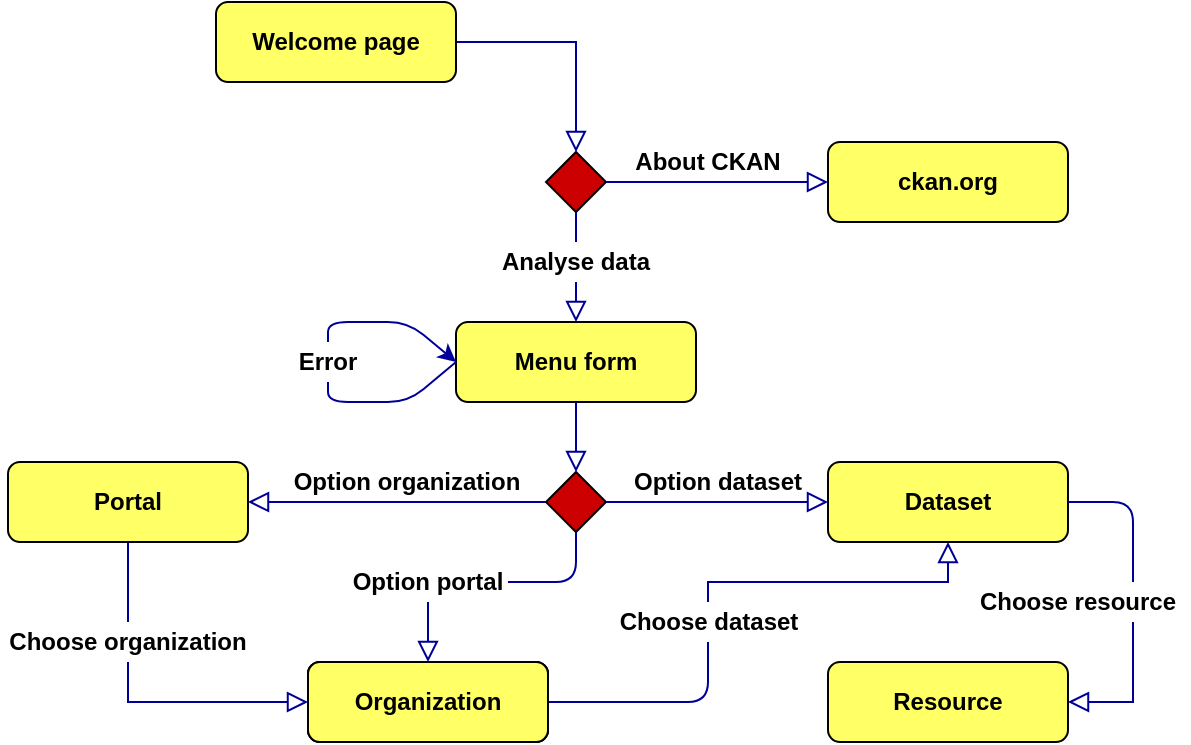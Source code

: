 <mxfile version="14.7.3" type="device"><diagram id="C5RBs43oDa-KdzZeNtuy" name="Page-1"><mxGraphModel dx="744" dy="422" grid="1" gridSize="10" guides="1" tooltips="1" connect="1" arrows="1" fold="1" page="1" pageScale="1" pageWidth="827" pageHeight="1169" math="0" shadow="0"><root><mxCell id="WIyWlLk6GJQsqaUBKTNV-0"/><mxCell id="WIyWlLk6GJQsqaUBKTNV-1" parent="WIyWlLk6GJQsqaUBKTNV-0"/><mxCell id="WIyWlLk6GJQsqaUBKTNV-2" value="" style="rounded=0;html=1;jettySize=auto;orthogonalLoop=1;fontSize=11;endArrow=block;endFill=0;endSize=8;strokeWidth=1;shadow=0;labelBackgroundColor=none;edgeStyle=orthogonalEdgeStyle;fillColor=#000066;strokeColor=#000099;" parent="WIyWlLk6GJQsqaUBKTNV-1" source="WIyWlLk6GJQsqaUBKTNV-3" target="WIyWlLk6GJQsqaUBKTNV-6" edge="1"><mxGeometry relative="1" as="geometry"/></mxCell><mxCell id="WIyWlLk6GJQsqaUBKTNV-3" value="&lt;b&gt;Welcome page&lt;/b&gt;" style="rounded=1;whiteSpace=wrap;html=1;fontSize=12;glass=0;strokeWidth=1;shadow=0;fillColor=#FFFF66;" parent="WIyWlLk6GJQsqaUBKTNV-1" vertex="1"><mxGeometry x="154" y="70" width="120" height="40" as="geometry"/></mxCell><mxCell id="WIyWlLk6GJQsqaUBKTNV-6" value="" style="rhombus;whiteSpace=wrap;html=1;shadow=0;fontFamily=Helvetica;fontSize=12;align=center;strokeWidth=1;spacing=6;spacingTop=-4;fillColor=#CC0000;" parent="WIyWlLk6GJQsqaUBKTNV-1" vertex="1"><mxGeometry x="319" y="145" width="30" height="30" as="geometry"/></mxCell><mxCell id="WIyWlLk6GJQsqaUBKTNV-7" value="&lt;b&gt;ckan.org&lt;/b&gt;" style="rounded=1;whiteSpace=wrap;html=1;fontSize=12;glass=0;strokeWidth=1;shadow=0;fillColor=#FFFF66;" parent="WIyWlLk6GJQsqaUBKTNV-1" vertex="1"><mxGeometry x="460" y="140" width="120" height="40" as="geometry"/></mxCell><mxCell id="IM0_rp4Td-BR8dCK3xy1-1" value="" style="rounded=0;html=1;jettySize=auto;orthogonalLoop=1;fontSize=11;endArrow=block;endFill=0;endSize=8;strokeWidth=1;shadow=0;labelBackgroundColor=none;edgeStyle=orthogonalEdgeStyle;entryX=0;entryY=0.5;entryDx=0;entryDy=0;exitX=1;exitY=0.5;exitDx=0;exitDy=0;strokeColor=#000099;" parent="WIyWlLk6GJQsqaUBKTNV-1" source="WIyWlLk6GJQsqaUBKTNV-6" target="WIyWlLk6GJQsqaUBKTNV-7" edge="1"><mxGeometry relative="1" as="geometry"><mxPoint x="344" y="110" as="sourcePoint"/><mxPoint x="344" y="155" as="targetPoint"/></mxGeometry></mxCell><mxCell id="IM0_rp4Td-BR8dCK3xy1-2" value="&lt;b&gt;About CKAN&lt;/b&gt;" style="text;html=1;strokeColor=none;fillColor=none;align=center;verticalAlign=middle;whiteSpace=wrap;rounded=0;" parent="WIyWlLk6GJQsqaUBKTNV-1" vertex="1"><mxGeometry x="360" y="140" width="80" height="20" as="geometry"/></mxCell><mxCell id="IM0_rp4Td-BR8dCK3xy1-4" value="" style="rounded=0;html=1;jettySize=auto;orthogonalLoop=1;fontSize=11;endArrow=block;endFill=0;endSize=8;strokeWidth=1;shadow=0;labelBackgroundColor=none;edgeStyle=orthogonalEdgeStyle;entryX=0.5;entryY=0;entryDx=0;entryDy=0;exitX=0.5;exitY=1;exitDx=0;exitDy=0;strokeColor=#000099;" parent="WIyWlLk6GJQsqaUBKTNV-1" source="IM0_rp4Td-BR8dCK3xy1-3" target="IM0_rp4Td-BR8dCK3xy1-5" edge="1"><mxGeometry relative="1" as="geometry"><mxPoint x="300" y="170" as="sourcePoint"/><mxPoint x="601" y="80" as="targetPoint"/></mxGeometry></mxCell><mxCell id="IM0_rp4Td-BR8dCK3xy1-5" value="&lt;b&gt;Menu form&lt;/b&gt;" style="rounded=1;whiteSpace=wrap;html=1;fontSize=12;glass=0;strokeWidth=1;shadow=0;fillColor=#FFFF66;" parent="WIyWlLk6GJQsqaUBKTNV-1" vertex="1"><mxGeometry x="274" y="230" width="120" height="40" as="geometry"/></mxCell><mxCell id="IM0_rp4Td-BR8dCK3xy1-3" value="&lt;b&gt;Analyse data&lt;/b&gt;" style="text;html=1;strokeColor=none;fillColor=none;align=center;verticalAlign=middle;whiteSpace=wrap;rounded=0;rotation=0;" parent="WIyWlLk6GJQsqaUBKTNV-1" vertex="1"><mxGeometry x="294" y="190" width="80" height="20" as="geometry"/></mxCell><mxCell id="IM0_rp4Td-BR8dCK3xy1-8" value="" style="endArrow=none;html=1;entryX=0.5;entryY=1;entryDx=0;entryDy=0;exitX=0.5;exitY=0;exitDx=0;exitDy=0;strokeColor=#000099;" parent="WIyWlLk6GJQsqaUBKTNV-1" source="IM0_rp4Td-BR8dCK3xy1-3" target="WIyWlLk6GJQsqaUBKTNV-6" edge="1"><mxGeometry width="50" height="50" relative="1" as="geometry"><mxPoint x="390" y="300" as="sourcePoint"/><mxPoint x="440" y="250" as="targetPoint"/></mxGeometry></mxCell><mxCell id="IM0_rp4Td-BR8dCK3xy1-9" value="" style="rhombus;whiteSpace=wrap;html=1;shadow=0;fontFamily=Helvetica;fontSize=12;align=center;strokeWidth=1;spacing=6;spacingTop=-4;fillColor=#CC0000;" parent="WIyWlLk6GJQsqaUBKTNV-1" vertex="1"><mxGeometry x="319" y="305" width="30" height="30" as="geometry"/></mxCell><mxCell id="IM0_rp4Td-BR8dCK3xy1-10" value="&lt;b&gt;Dataset&lt;/b&gt;" style="rounded=1;whiteSpace=wrap;html=1;fontSize=12;glass=0;strokeWidth=1;shadow=0;fillColor=#FFFF66;" parent="WIyWlLk6GJQsqaUBKTNV-1" vertex="1"><mxGeometry x="460" y="300" width="120" height="40" as="geometry"/></mxCell><mxCell id="IM0_rp4Td-BR8dCK3xy1-11" value="" style="rounded=0;html=1;jettySize=auto;orthogonalLoop=1;fontSize=11;endArrow=block;endFill=0;endSize=8;strokeWidth=1;shadow=0;labelBackgroundColor=none;edgeStyle=orthogonalEdgeStyle;entryX=0;entryY=0.5;entryDx=0;entryDy=0;exitX=1;exitY=0.5;exitDx=0;exitDy=0;strokeColor=#000099;" parent="WIyWlLk6GJQsqaUBKTNV-1" source="IM0_rp4Td-BR8dCK3xy1-9" target="IM0_rp4Td-BR8dCK3xy1-10" edge="1"><mxGeometry relative="1" as="geometry"><mxPoint x="344" y="270" as="sourcePoint"/><mxPoint x="344" y="315" as="targetPoint"/></mxGeometry></mxCell><mxCell id="IM0_rp4Td-BR8dCK3xy1-12" value="&lt;b&gt;Option dataset&lt;/b&gt;" style="text;html=1;strokeColor=none;fillColor=none;align=center;verticalAlign=middle;whiteSpace=wrap;rounded=0;" parent="WIyWlLk6GJQsqaUBKTNV-1" vertex="1"><mxGeometry x="360" y="300" width="90" height="20" as="geometry"/></mxCell><mxCell id="IM0_rp4Td-BR8dCK3xy1-13" value="" style="rounded=0;html=1;jettySize=auto;orthogonalLoop=1;fontSize=11;endArrow=block;endFill=0;endSize=8;strokeWidth=1;shadow=0;labelBackgroundColor=none;edgeStyle=orthogonalEdgeStyle;exitX=0.5;exitY=1;exitDx=0;exitDy=0;strokeColor=#000099;entryX=0.5;entryY=0;entryDx=0;entryDy=0;" parent="WIyWlLk6GJQsqaUBKTNV-1" source="IM0_rp4Td-BR8dCK3xy1-15" target="IM0_rp4Td-BR8dCK3xy1-38" edge="1"><mxGeometry relative="1" as="geometry"><mxPoint x="246" y="330" as="sourcePoint"/><mxPoint x="206" y="400" as="targetPoint"/><Array as="points"><mxPoint x="260" y="370"/></Array></mxGeometry></mxCell><mxCell id="IM0_rp4Td-BR8dCK3xy1-14" value="&lt;b&gt;Portal&lt;/b&gt;" style="rounded=1;whiteSpace=wrap;html=1;fontSize=12;glass=0;strokeWidth=1;shadow=0;fillColor=#FFFF66;" parent="WIyWlLk6GJQsqaUBKTNV-1" vertex="1"><mxGeometry x="50" y="300" width="120" height="40" as="geometry"/></mxCell><mxCell id="IM0_rp4Td-BR8dCK3xy1-15" value="&lt;b&gt;Option portal&lt;/b&gt;" style="text;html=1;strokeColor=none;fillColor=none;align=center;verticalAlign=middle;whiteSpace=wrap;rounded=0;rotation=0;" parent="WIyWlLk6GJQsqaUBKTNV-1" vertex="1"><mxGeometry x="220" y="350" width="80" height="20" as="geometry"/></mxCell><mxCell id="IM0_rp4Td-BR8dCK3xy1-16" value="" style="endArrow=none;html=1;entryX=0.5;entryY=1;entryDx=0;entryDy=0;exitX=1;exitY=0.5;exitDx=0;exitDy=0;strokeColor=#000099;edgeStyle=orthogonalEdgeStyle;" parent="WIyWlLk6GJQsqaUBKTNV-1" source="IM0_rp4Td-BR8dCK3xy1-15" target="IM0_rp4Td-BR8dCK3xy1-9" edge="1"><mxGeometry width="50" height="50" relative="1" as="geometry"><mxPoint x="390" y="460" as="sourcePoint"/><mxPoint x="440" y="410" as="targetPoint"/></mxGeometry></mxCell><mxCell id="IM0_rp4Td-BR8dCK3xy1-19" value="&lt;b&gt;Error&lt;/b&gt;" style="text;html=1;strokeColor=none;fillColor=none;align=center;verticalAlign=middle;whiteSpace=wrap;rounded=0;rotation=0;" parent="WIyWlLk6GJQsqaUBKTNV-1" vertex="1"><mxGeometry x="170" y="240" width="80" height="20" as="geometry"/></mxCell><mxCell id="IM0_rp4Td-BR8dCK3xy1-20" value="" style="endArrow=none;html=1;entryX=0;entryY=0.5;entryDx=0;entryDy=0;exitX=0.5;exitY=1;exitDx=0;exitDy=0;strokeColor=#000099;" parent="WIyWlLk6GJQsqaUBKTNV-1" source="IM0_rp4Td-BR8dCK3xy1-19" target="IM0_rp4Td-BR8dCK3xy1-5" edge="1"><mxGeometry width="50" height="50" relative="1" as="geometry"><mxPoint x="256" y="320" as="sourcePoint"/><mxPoint x="200" y="195" as="targetPoint"/><Array as="points"><mxPoint x="210" y="270"/><mxPoint x="250" y="270"/></Array></mxGeometry></mxCell><mxCell id="IM0_rp4Td-BR8dCK3xy1-23" value="" style="rounded=0;html=1;jettySize=auto;orthogonalLoop=1;fontSize=11;endArrow=block;endFill=0;endSize=8;strokeWidth=1;shadow=0;labelBackgroundColor=none;edgeStyle=orthogonalEdgeStyle;exitX=0.5;exitY=1;exitDx=0;exitDy=0;entryX=0.5;entryY=0;entryDx=0;entryDy=0;strokeColor=#000099;" parent="WIyWlLk6GJQsqaUBKTNV-1" source="IM0_rp4Td-BR8dCK3xy1-5" target="IM0_rp4Td-BR8dCK3xy1-9" edge="1"><mxGeometry relative="1" as="geometry"><mxPoint x="340" y="290" as="sourcePoint"/><mxPoint x="340" y="335" as="targetPoint"/></mxGeometry></mxCell><mxCell id="IM0_rp4Td-BR8dCK3xy1-24" value="&lt;b&gt;Organization&lt;/b&gt;" style="rounded=1;whiteSpace=wrap;html=1;fontSize=12;glass=0;strokeWidth=1;shadow=0;" parent="WIyWlLk6GJQsqaUBKTNV-1" vertex="1"><mxGeometry x="200" y="400" width="120" height="40" as="geometry"/></mxCell><mxCell id="IM0_rp4Td-BR8dCK3xy1-25" value="" style="rounded=0;html=1;jettySize=auto;orthogonalLoop=1;fontSize=11;endArrow=block;endFill=0;endSize=8;strokeWidth=1;shadow=0;labelBackgroundColor=none;edgeStyle=orthogonalEdgeStyle;exitX=0;exitY=0.5;exitDx=0;exitDy=0;strokeColor=#000099;entryX=1;entryY=0.5;entryDx=0;entryDy=0;" parent="WIyWlLk6GJQsqaUBKTNV-1" source="IM0_rp4Td-BR8dCK3xy1-9" target="IM0_rp4Td-BR8dCK3xy1-14" edge="1"><mxGeometry relative="1" as="geometry"><mxPoint x="250" y="350" as="sourcePoint"/><mxPoint x="190" y="320" as="targetPoint"/><Array as="points"/></mxGeometry></mxCell><mxCell id="IM0_rp4Td-BR8dCK3xy1-26" value="&lt;b&gt;Option organization&lt;/b&gt;" style="text;html=1;strokeColor=none;fillColor=none;align=center;verticalAlign=middle;whiteSpace=wrap;rounded=0;" parent="WIyWlLk6GJQsqaUBKTNV-1" vertex="1"><mxGeometry x="190" y="300" width="119" height="20" as="geometry"/></mxCell><mxCell id="IM0_rp4Td-BR8dCK3xy1-27" value="" style="rounded=0;html=1;jettySize=auto;orthogonalLoop=1;fontSize=11;endArrow=block;endFill=0;endSize=8;strokeWidth=1;shadow=0;labelBackgroundColor=none;edgeStyle=orthogonalEdgeStyle;strokeColor=#000099;entryX=0.5;entryY=1;entryDx=0;entryDy=0;exitX=0.5;exitY=0;exitDx=0;exitDy=0;" parent="WIyWlLk6GJQsqaUBKTNV-1" source="IM0_rp4Td-BR8dCK3xy1-28" target="IM0_rp4Td-BR8dCK3xy1-10" edge="1"><mxGeometry relative="1" as="geometry"><mxPoint x="448" y="360" as="sourcePoint"/><mxPoint x="530" y="350" as="targetPoint"/><Array as="points"><mxPoint x="400" y="360"/><mxPoint x="520" y="360"/></Array></mxGeometry></mxCell><mxCell id="IM0_rp4Td-BR8dCK3xy1-28" value="&lt;b&gt;Choose dataset&lt;/b&gt;" style="text;html=1;strokeColor=none;fillColor=none;align=center;verticalAlign=middle;whiteSpace=wrap;rounded=0;rotation=0;" parent="WIyWlLk6GJQsqaUBKTNV-1" vertex="1"><mxGeometry x="352.5" y="370" width="95" height="20" as="geometry"/></mxCell><mxCell id="IM0_rp4Td-BR8dCK3xy1-29" value="" style="endArrow=none;html=1;strokeColor=#000099;entryX=1;entryY=0.5;entryDx=0;entryDy=0;exitX=0.5;exitY=1;exitDx=0;exitDy=0;edgeStyle=orthogonalEdgeStyle;" parent="WIyWlLk6GJQsqaUBKTNV-1" source="IM0_rp4Td-BR8dCK3xy1-28" target="IM0_rp4Td-BR8dCK3xy1-38" edge="1"><mxGeometry width="50" height="50" relative="1" as="geometry"><mxPoint x="400" y="400" as="sourcePoint"/><mxPoint x="410" y="420" as="targetPoint"/></mxGeometry></mxCell><mxCell id="IM0_rp4Td-BR8dCK3xy1-30" value="" style="rounded=0;html=1;jettySize=auto;orthogonalLoop=1;fontSize=11;endArrow=block;endFill=0;endSize=8;strokeWidth=1;shadow=0;labelBackgroundColor=none;edgeStyle=orthogonalEdgeStyle;strokeColor=#000099;exitX=0.5;exitY=1;exitDx=0;exitDy=0;entryX=0;entryY=0.5;entryDx=0;entryDy=0;" parent="WIyWlLk6GJQsqaUBKTNV-1" source="IM0_rp4Td-BR8dCK3xy1-32" target="IM0_rp4Td-BR8dCK3xy1-38" edge="1"><mxGeometry relative="1" as="geometry"><mxPoint x="140" y="360" as="sourcePoint"/><mxPoint x="220" y="380" as="targetPoint"/></mxGeometry></mxCell><mxCell id="IM0_rp4Td-BR8dCK3xy1-31" value="" style="endArrow=none;html=1;entryX=0.5;entryY=1;entryDx=0;entryDy=0;edgeStyle=orthogonalEdgeStyle;strokeColor=#000099;exitX=0.5;exitY=0;exitDx=0;exitDy=0;" parent="WIyWlLk6GJQsqaUBKTNV-1" source="IM0_rp4Td-BR8dCK3xy1-32" target="IM0_rp4Td-BR8dCK3xy1-14" edge="1"><mxGeometry width="50" height="50" relative="1" as="geometry"><mxPoint x="260" y="420" as="sourcePoint"/><mxPoint x="70" y="460" as="targetPoint"/></mxGeometry></mxCell><mxCell id="IM0_rp4Td-BR8dCK3xy1-32" value="&lt;b&gt;Choose organization&lt;/b&gt;" style="text;html=1;strokeColor=none;fillColor=none;align=center;verticalAlign=middle;whiteSpace=wrap;rounded=0;rotation=0;" parent="WIyWlLk6GJQsqaUBKTNV-1" vertex="1"><mxGeometry x="46.25" y="380" width="127.5" height="20" as="geometry"/></mxCell><mxCell id="IM0_rp4Td-BR8dCK3xy1-37" value="&lt;b&gt;Organization&lt;/b&gt;" style="rounded=1;whiteSpace=wrap;html=1;fontSize=12;glass=0;strokeWidth=1;shadow=0;" parent="WIyWlLk6GJQsqaUBKTNV-1" vertex="1"><mxGeometry x="200" y="400" width="120" height="40" as="geometry"/></mxCell><mxCell id="IM0_rp4Td-BR8dCK3xy1-38" value="&lt;b&gt;Organization&lt;/b&gt;" style="rounded=1;whiteSpace=wrap;html=1;fontSize=12;glass=0;strokeWidth=1;shadow=0;fillColor=#FFFF66;" parent="WIyWlLk6GJQsqaUBKTNV-1" vertex="1"><mxGeometry x="200" y="400" width="120" height="40" as="geometry"/></mxCell><mxCell id="IM0_rp4Td-BR8dCK3xy1-40" value="" style="endArrow=classic;html=1;exitX=0.5;exitY=0;exitDx=0;exitDy=0;strokeColor=#000099;" parent="WIyWlLk6GJQsqaUBKTNV-1" source="IM0_rp4Td-BR8dCK3xy1-19" edge="1"><mxGeometry width="50" height="50" relative="1" as="geometry"><mxPoint x="200" y="210" as="sourcePoint"/><mxPoint x="274" y="250" as="targetPoint"/><Array as="points"><mxPoint x="210" y="230"/><mxPoint x="250" y="230"/></Array></mxGeometry></mxCell><mxCell id="-wKcQNQq_vdodKf0GlN6-5" value="&lt;b&gt;Resource&lt;/b&gt;" style="rounded=1;whiteSpace=wrap;html=1;fontSize=12;glass=0;strokeWidth=1;shadow=0;fillColor=#FFFF66;" vertex="1" parent="WIyWlLk6GJQsqaUBKTNV-1"><mxGeometry x="460" y="400" width="120" height="40" as="geometry"/></mxCell><mxCell id="-wKcQNQq_vdodKf0GlN6-8" value="&lt;b&gt;Choose resource&lt;/b&gt;" style="text;html=1;strokeColor=none;fillColor=none;align=center;verticalAlign=middle;whiteSpace=wrap;rounded=0;rotation=0;" vertex="1" parent="WIyWlLk6GJQsqaUBKTNV-1"><mxGeometry x="530" y="360" width="110" height="20" as="geometry"/></mxCell><mxCell id="-wKcQNQq_vdodKf0GlN6-9" value="" style="endArrow=none;html=1;entryX=1;entryY=0.5;entryDx=0;entryDy=0;edgeStyle=orthogonalEdgeStyle;strokeColor=#000099;exitX=0.75;exitY=0;exitDx=0;exitDy=0;" edge="1" parent="WIyWlLk6GJQsqaUBKTNV-1" source="-wKcQNQq_vdodKf0GlN6-8" target="IM0_rp4Td-BR8dCK3xy1-10"><mxGeometry width="50" height="50" relative="1" as="geometry"><mxPoint x="600" y="350" as="sourcePoint"/><mxPoint x="620" y="210" as="targetPoint"/><Array as="points"><mxPoint x="613" y="320"/></Array></mxGeometry></mxCell><mxCell id="-wKcQNQq_vdodKf0GlN6-10" value="" style="rounded=0;html=1;jettySize=auto;orthogonalLoop=1;fontSize=11;endArrow=block;endFill=0;endSize=8;strokeWidth=1;shadow=0;labelBackgroundColor=none;edgeStyle=orthogonalEdgeStyle;strokeColor=#000099;exitX=0.75;exitY=1;exitDx=0;exitDy=0;entryX=1;entryY=0.5;entryDx=0;entryDy=0;" edge="1" parent="WIyWlLk6GJQsqaUBKTNV-1" source="-wKcQNQq_vdodKf0GlN6-8" target="-wKcQNQq_vdodKf0GlN6-5"><mxGeometry relative="1" as="geometry"><mxPoint x="560" y="460" as="sourcePoint"/><mxPoint x="650" y="480" as="targetPoint"/></mxGeometry></mxCell></root></mxGraphModel></diagram></mxfile>